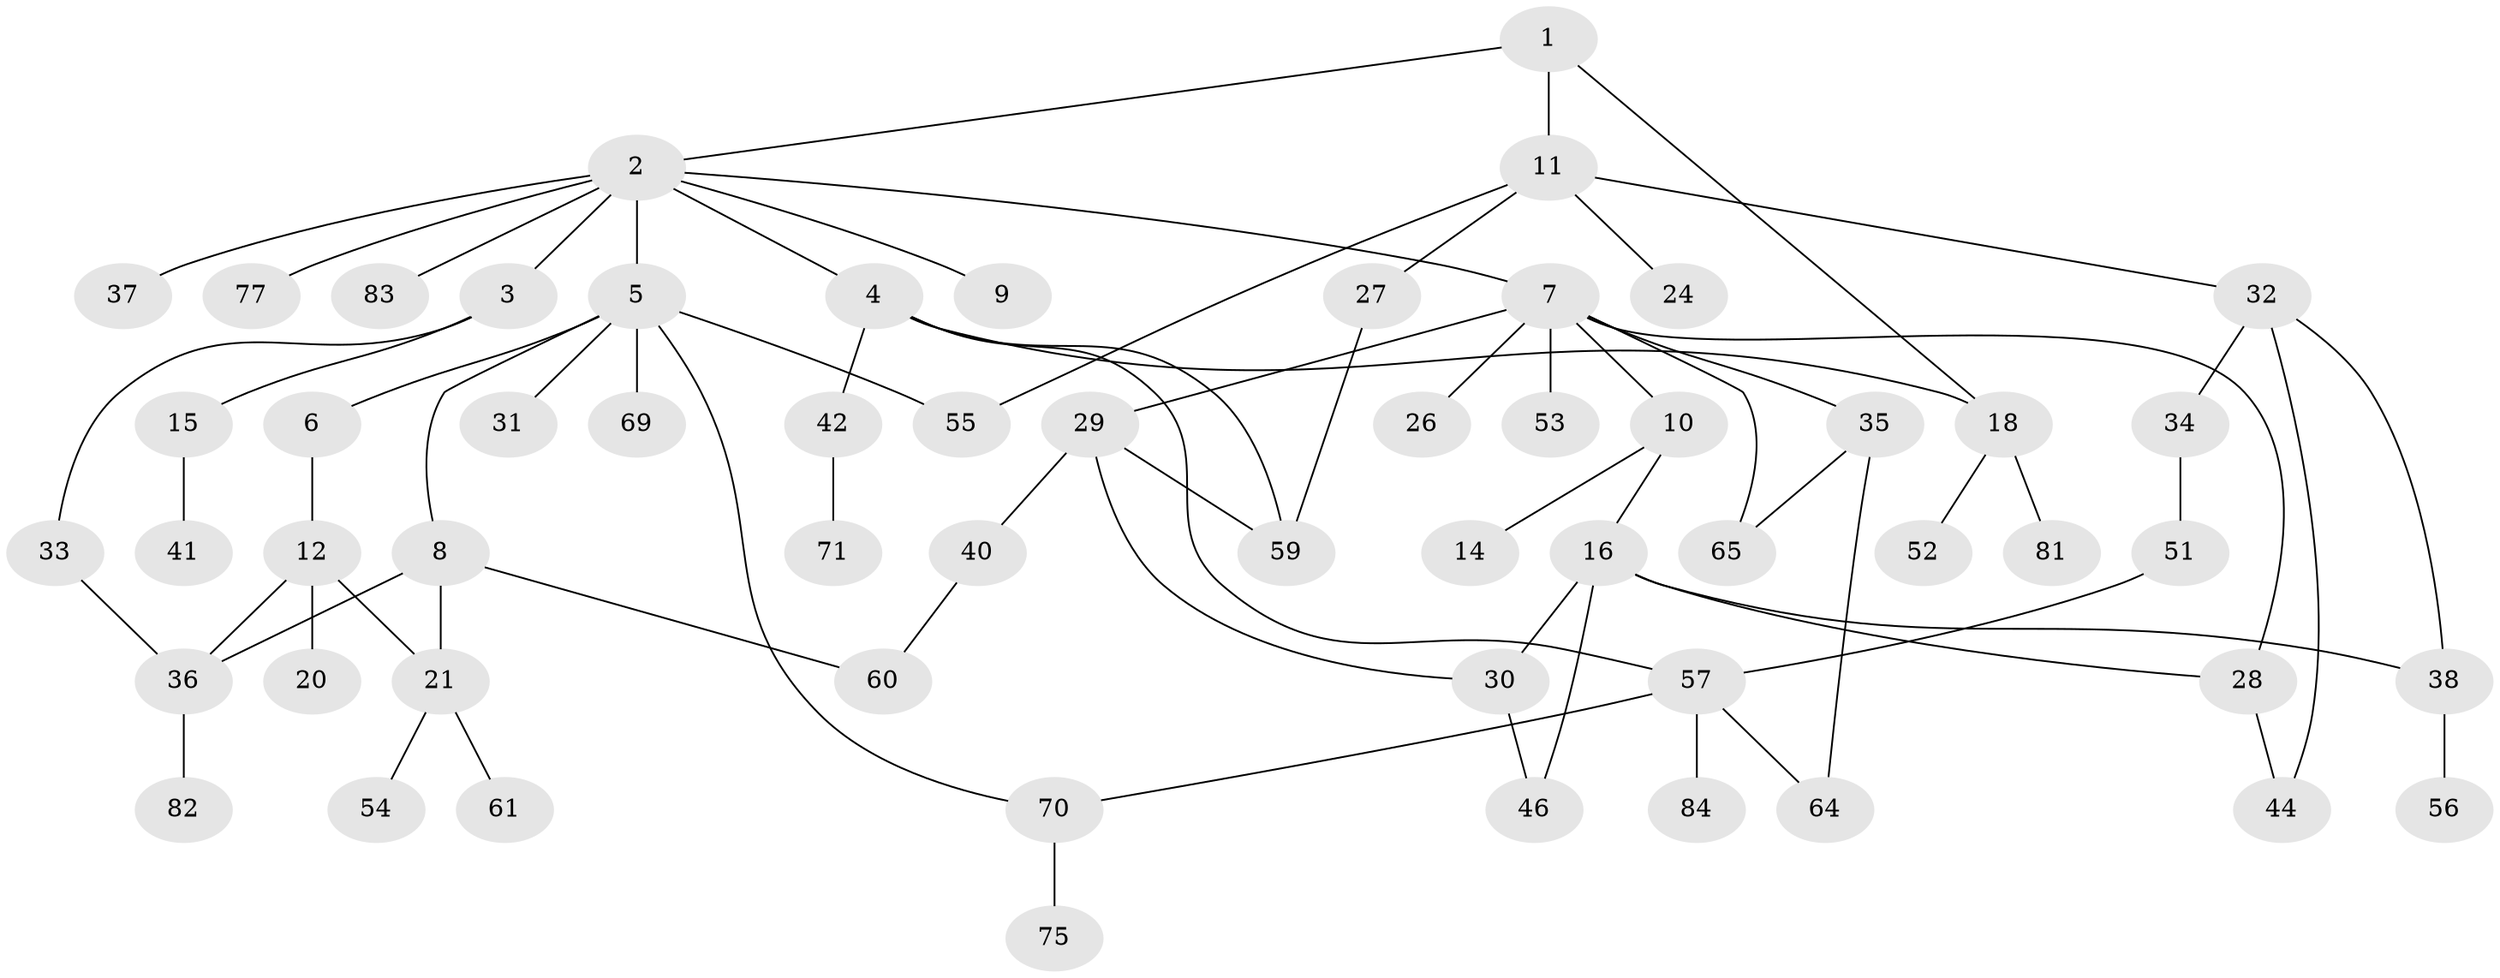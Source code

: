 // Generated by graph-tools (version 1.1) at 2025/23/03/03/25 07:23:31]
// undirected, 58 vertices, 74 edges
graph export_dot {
graph [start="1"]
  node [color=gray90,style=filled];
  1 [super="+19"];
  2 [super="+68"];
  3 [super="+74"];
  4 [super="+13"];
  5 [super="+25"];
  6;
  7 [super="+22"];
  8 [super="+73"];
  9;
  10;
  11 [super="+23"];
  12 [super="+66"];
  14 [super="+17"];
  15 [super="+45"];
  16 [super="+43"];
  18 [super="+48"];
  20;
  21 [super="+47"];
  24;
  26;
  27;
  28 [super="+58"];
  29 [super="+49"];
  30;
  31;
  32 [super="+80"];
  33;
  34;
  35 [super="+76"];
  36 [super="+39"];
  37;
  38 [super="+72"];
  40 [super="+50"];
  41;
  42;
  44;
  46 [super="+62"];
  51;
  52;
  53;
  54;
  55;
  56;
  57 [super="+67"];
  59;
  60 [super="+63"];
  61;
  64 [super="+78"];
  65;
  69;
  70;
  71;
  75 [super="+79"];
  77;
  81;
  82;
  83;
  84;
  1 -- 2;
  1 -- 11 [weight=2];
  1 -- 18;
  2 -- 3;
  2 -- 4;
  2 -- 5;
  2 -- 7;
  2 -- 9;
  2 -- 37;
  2 -- 77;
  2 -- 83;
  3 -- 15 [weight=2];
  3 -- 33;
  4 -- 59;
  4 -- 57;
  4 -- 42;
  4 -- 18;
  5 -- 6;
  5 -- 8;
  5 -- 55;
  5 -- 69;
  5 -- 70;
  5 -- 31;
  6 -- 12;
  7 -- 10;
  7 -- 26;
  7 -- 28;
  7 -- 53;
  7 -- 65;
  7 -- 35;
  7 -- 29;
  8 -- 21;
  8 -- 36;
  8 -- 60;
  10 -- 14;
  10 -- 16;
  11 -- 24;
  11 -- 27;
  11 -- 32;
  11 -- 55;
  12 -- 20;
  12 -- 21;
  12 -- 36;
  15 -- 41;
  16 -- 30;
  16 -- 46;
  16 -- 38;
  16 -- 28;
  18 -- 81;
  18 -- 52;
  21 -- 54;
  21 -- 61;
  27 -- 59;
  28 -- 44;
  29 -- 40;
  29 -- 59;
  29 -- 30;
  30 -- 46;
  32 -- 34;
  32 -- 38;
  32 -- 44;
  33 -- 36;
  34 -- 51;
  35 -- 64;
  35 -- 65;
  36 -- 82;
  38 -- 56;
  40 -- 60;
  42 -- 71;
  51 -- 57;
  57 -- 84;
  57 -- 70;
  57 -- 64;
  70 -- 75;
}
